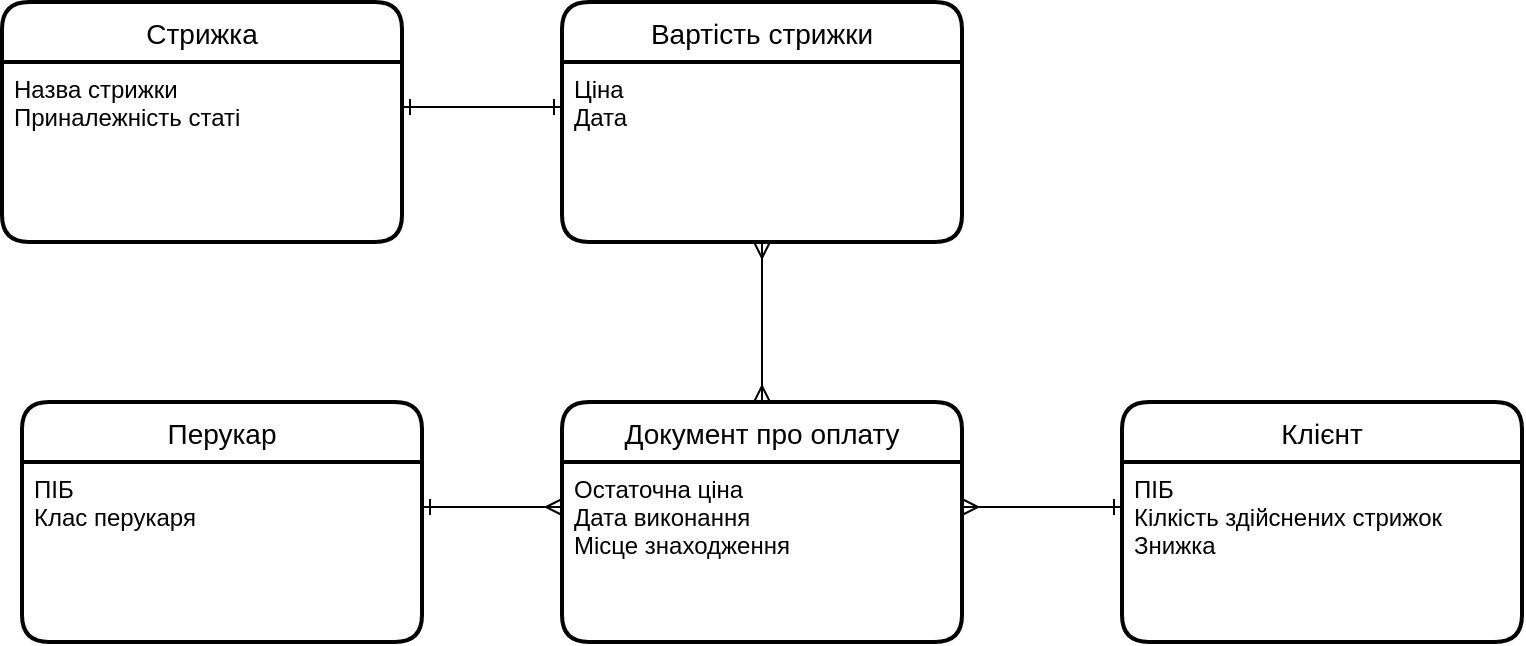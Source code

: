 <mxfile version="15.7.0" type="device"><diagram id="j7_FCKxnudXR-o2_r2jX" name="Page-1"><mxGraphModel dx="1209" dy="662" grid="1" gridSize="10" guides="1" tooltips="1" connect="1" arrows="1" fold="1" page="1" pageScale="1" pageWidth="827" pageHeight="1169" math="0" shadow="0"><root><mxCell id="0"/><mxCell id="1" parent="0"/><mxCell id="Z3Tpo3enYDYcvAceCimF-1" value="Перукар" style="swimlane;childLayout=stackLayout;horizontal=1;startSize=30;horizontalStack=0;rounded=1;fontSize=14;fontStyle=0;strokeWidth=2;resizeParent=0;resizeLast=1;shadow=0;dashed=0;align=center;fillColor=default;strokeColor=default;fontColor=default;" parent="1" vertex="1"><mxGeometry x="50" y="600" width="200" height="120" as="geometry"/></mxCell><mxCell id="Z3Tpo3enYDYcvAceCimF-2" value="ПІБ&#10;Клас перукаря" style="align=left;strokeColor=none;fillColor=none;spacingLeft=4;fontSize=12;verticalAlign=top;resizable=0;rotatable=0;part=1;fontColor=default;" parent="Z3Tpo3enYDYcvAceCimF-1" vertex="1"><mxGeometry y="30" width="200" height="90" as="geometry"/></mxCell><mxCell id="Z3Tpo3enYDYcvAceCimF-3" value="Стрижка" style="swimlane;childLayout=stackLayout;horizontal=1;startSize=30;horizontalStack=0;rounded=1;fontSize=14;fontStyle=0;strokeWidth=2;resizeParent=0;resizeLast=1;shadow=0;dashed=0;align=center;fillColor=default;strokeColor=default;fontColor=default;" parent="1" vertex="1"><mxGeometry x="40" y="400" width="200" height="120" as="geometry"/></mxCell><mxCell id="Z3Tpo3enYDYcvAceCimF-4" value="Назва стрижки&#10;Приналежність статі" style="align=left;strokeColor=none;fillColor=none;spacingLeft=4;fontSize=12;verticalAlign=top;resizable=0;rotatable=0;part=1;fontColor=default;" parent="Z3Tpo3enYDYcvAceCimF-3" vertex="1"><mxGeometry y="30" width="200" height="90" as="geometry"/></mxCell><mxCell id="Z3Tpo3enYDYcvAceCimF-5" value="Вартість стрижки" style="swimlane;childLayout=stackLayout;horizontal=1;startSize=30;horizontalStack=0;rounded=1;fontSize=14;fontStyle=0;strokeWidth=2;resizeParent=0;resizeLast=1;shadow=0;dashed=0;align=center;fillColor=default;strokeColor=default;fontColor=default;" parent="1" vertex="1"><mxGeometry x="320" y="400" width="200" height="120" as="geometry"/></mxCell><mxCell id="Z3Tpo3enYDYcvAceCimF-6" value="Ціна&#10;Дата" style="align=left;strokeColor=none;fillColor=none;spacingLeft=4;fontSize=12;verticalAlign=top;resizable=0;rotatable=0;part=1;fontColor=default;" parent="Z3Tpo3enYDYcvAceCimF-5" vertex="1"><mxGeometry y="30" width="200" height="90" as="geometry"/></mxCell><mxCell id="Z3Tpo3enYDYcvAceCimF-7" value="Документ про оплату" style="swimlane;childLayout=stackLayout;horizontal=1;startSize=30;horizontalStack=0;rounded=1;fontSize=14;fontStyle=0;strokeWidth=2;resizeParent=0;resizeLast=1;shadow=0;dashed=0;align=center;fillColor=default;strokeColor=default;fontColor=default;" parent="1" vertex="1"><mxGeometry x="320" y="600" width="200" height="120" as="geometry"/></mxCell><mxCell id="Z3Tpo3enYDYcvAceCimF-8" value="Остаточна ціна&#10;Дата виконання&#10;Місце знаходження" style="align=left;strokeColor=none;fillColor=none;spacingLeft=4;fontSize=12;verticalAlign=top;resizable=0;rotatable=0;part=1;fontColor=default;" parent="Z3Tpo3enYDYcvAceCimF-7" vertex="1"><mxGeometry y="30" width="200" height="90" as="geometry"/></mxCell><mxCell id="Z3Tpo3enYDYcvAceCimF-9" value="Клієнт" style="swimlane;childLayout=stackLayout;horizontal=1;startSize=30;horizontalStack=0;rounded=1;fontSize=14;fontStyle=0;strokeWidth=2;resizeParent=0;resizeLast=1;shadow=0;dashed=0;align=center;fillColor=default;strokeColor=default;fontColor=default;" parent="1" vertex="1"><mxGeometry x="600" y="600" width="200" height="120" as="geometry"/></mxCell><mxCell id="Z3Tpo3enYDYcvAceCimF-10" value="ПІБ&#10;Кілкість здійснених стрижок&#10;Знижка" style="align=left;strokeColor=none;fillColor=none;spacingLeft=4;fontSize=12;verticalAlign=top;resizable=0;rotatable=0;part=1;fontColor=default;" parent="Z3Tpo3enYDYcvAceCimF-9" vertex="1"><mxGeometry y="30" width="200" height="90" as="geometry"/></mxCell><mxCell id="Z3Tpo3enYDYcvAceCimF-12" value="" style="endArrow=ERone;html=1;rounded=1;labelBackgroundColor=default;fontColor=default;strokeColor=default;exitX=0;exitY=0.25;exitDx=0;exitDy=0;endFill=0;startArrow=ERmany;startFill=0;entryX=1;entryY=0.25;entryDx=0;entryDy=0;" parent="1" source="Z3Tpo3enYDYcvAceCimF-8" target="Z3Tpo3enYDYcvAceCimF-2" edge="1"><mxGeometry width="50" height="50" relative="1" as="geometry"><mxPoint x="350" y="390" as="sourcePoint"/><mxPoint x="280" y="430" as="targetPoint"/><Array as="points"/></mxGeometry></mxCell><mxCell id="Z3Tpo3enYDYcvAceCimF-14" value="" style="endArrow=ERone;html=1;rounded=1;labelBackgroundColor=default;fontColor=default;strokeColor=default;exitX=1;exitY=0.25;exitDx=0;exitDy=0;entryX=0;entryY=0.25;entryDx=0;entryDy=0;endFill=0;startArrow=ERone;startFill=0;" parent="1" source="Z3Tpo3enYDYcvAceCimF-4" target="Z3Tpo3enYDYcvAceCimF-6" edge="1"><mxGeometry width="50" height="50" relative="1" as="geometry"><mxPoint x="330" y="245" as="sourcePoint"/><mxPoint x="150" y="290" as="targetPoint"/><Array as="points"/></mxGeometry></mxCell><mxCell id="Z3Tpo3enYDYcvAceCimF-15" value="" style="endArrow=ERmany;html=1;rounded=1;labelBackgroundColor=default;fontColor=default;strokeColor=default;exitX=0.5;exitY=0;exitDx=0;exitDy=0;endFill=0;startArrow=ERmany;startFill=0;entryX=0.5;entryY=1;entryDx=0;entryDy=0;" parent="1" source="Z3Tpo3enYDYcvAceCimF-7" edge="1" target="Z3Tpo3enYDYcvAceCimF-6"><mxGeometry width="50" height="50" relative="1" as="geometry"><mxPoint x="330" y="462.5" as="sourcePoint"/><mxPoint x="520" y="460" as="targetPoint"/><Array as="points"/></mxGeometry></mxCell><mxCell id="Z3Tpo3enYDYcvAceCimF-16" value="" style="endArrow=ERone;html=1;rounded=1;labelBackgroundColor=default;fontColor=default;strokeColor=default;exitX=1;exitY=0.25;exitDx=0;exitDy=0;endFill=0;startArrow=ERmany;startFill=0;entryX=0;entryY=0.25;entryDx=0;entryDy=0;" parent="1" source="Z3Tpo3enYDYcvAceCimF-8" target="Z3Tpo3enYDYcvAceCimF-10" edge="1"><mxGeometry width="50" height="50" relative="1" as="geometry"><mxPoint x="610" y="430.0" as="sourcePoint"/><mxPoint x="530" y="430.0" as="targetPoint"/><Array as="points"/></mxGeometry></mxCell></root></mxGraphModel></diagram></mxfile>